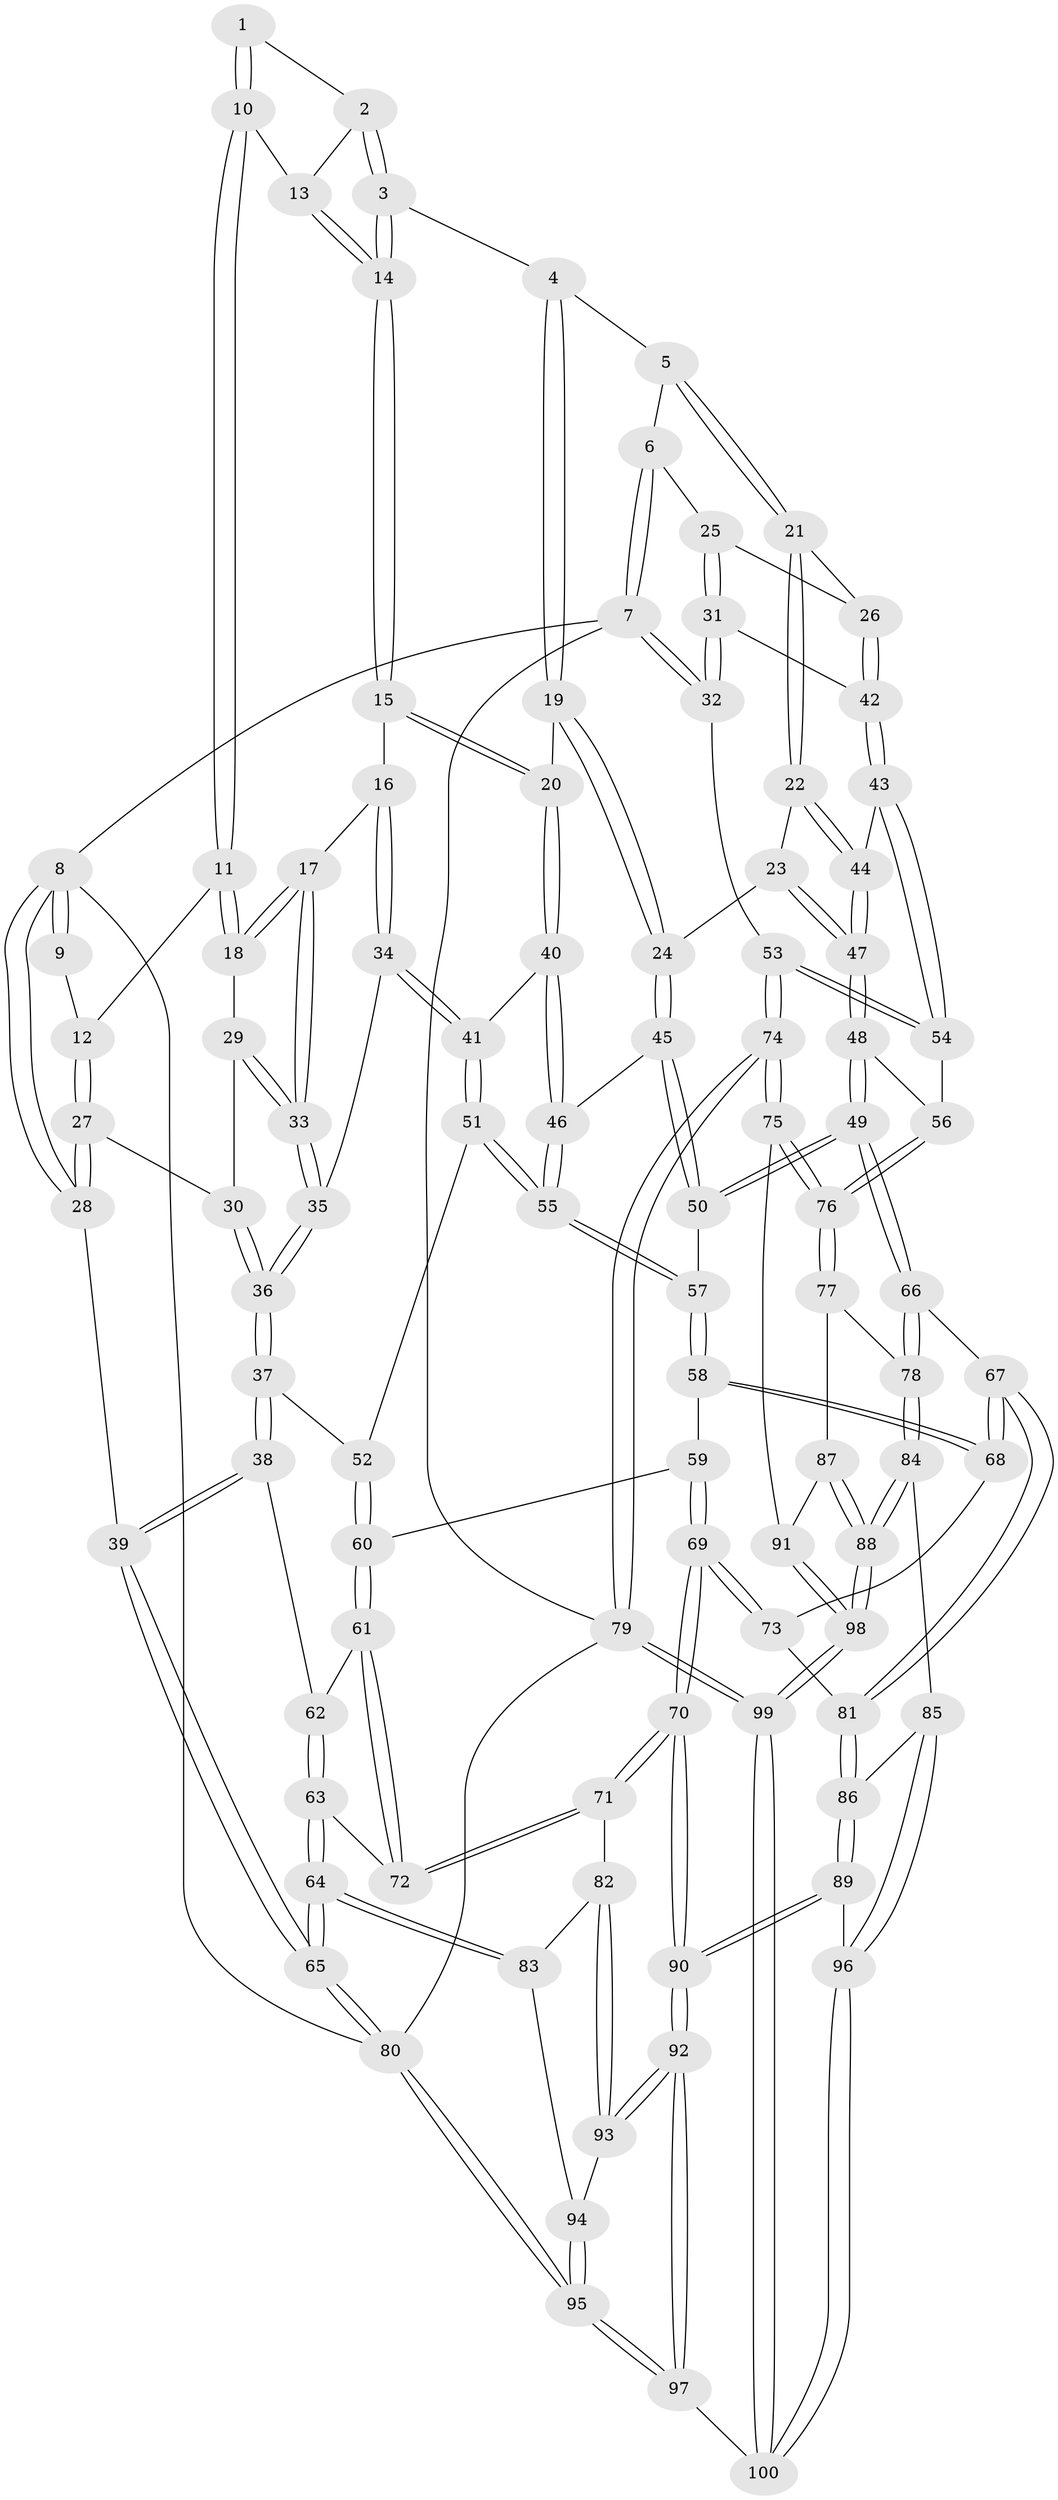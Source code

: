 // Generated by graph-tools (version 1.1) at 2025/17/03/09/25 04:17:03]
// undirected, 100 vertices, 247 edges
graph export_dot {
graph [start="1"]
  node [color=gray90,style=filled];
  1 [pos="+0.24607655127179587+0"];
  2 [pos="+0.477348248106345+0"];
  3 [pos="+0.5861021069514285+0"];
  4 [pos="+0.6249345094889193+0"];
  5 [pos="+0.6997368983861727+0"];
  6 [pos="+0.7267224463775148+0"];
  7 [pos="+1+0"];
  8 [pos="+0+0"];
  9 [pos="+0.10268324834957945+0"];
  10 [pos="+0.27620883941585617+0.11135760834366458"];
  11 [pos="+0.1911188906343776+0.14251830937479373"];
  12 [pos="+0.1620514870789253+0.13224526870004658"];
  13 [pos="+0.30962777369100786+0.11696243995757517"];
  14 [pos="+0.35354225261144046+0.1687236594802187"];
  15 [pos="+0.37446914564504635+0.23813398769415733"];
  16 [pos="+0.3050270580488469+0.24974506756341122"];
  17 [pos="+0.3037412962890457+0.24964247640791415"];
  18 [pos="+0.1923931465872365+0.14476299512615196"];
  19 [pos="+0.4954156932545686+0.26061778394812074"];
  20 [pos="+0.43209798467192956+0.27181923497677096"];
  21 [pos="+0.744243860002471+0.271947188135579"];
  22 [pos="+0.7241947502450892+0.29933539830398964"];
  23 [pos="+0.6824244810878007+0.322140018166504"];
  24 [pos="+0.5651035916720493+0.3214919219073015"];
  25 [pos="+0.9252585248197459+0.218215303968058"];
  26 [pos="+0.8594372308311773+0.2745557171866815"];
  27 [pos="+0.08336122511146629+0.18638187500201064"];
  28 [pos="+0+0.08997189371895203"];
  29 [pos="+0.20643276814405734+0.2751244736485223"];
  30 [pos="+0.10461341896532085+0.2666729119284398"];
  31 [pos="+1+0.2270663911592824"];
  32 [pos="+1+0.18869999796473905"];
  33 [pos="+0.22238887655471426+0.288399393026147"];
  34 [pos="+0.2737486656088144+0.3890836392568996"];
  35 [pos="+0.213802828398881+0.3636026458507691"];
  36 [pos="+0.07175838429898146+0.420040389770867"];
  37 [pos="+0.01732187660511582+0.48480423127550093"];
  38 [pos="+0+0.5086660318693207"];
  39 [pos="+0+0.5187919825408805"];
  40 [pos="+0.3655763245513946+0.4064384280992568"];
  41 [pos="+0.317310068095234+0.4231901704402029"];
  42 [pos="+0.9128194288514765+0.3839512255954341"];
  43 [pos="+0.905790065317382+0.4539120605004668"];
  44 [pos="+0.8137714182773563+0.42008605941874283"];
  45 [pos="+0.5355303306288641+0.49666714420959696"];
  46 [pos="+0.42863685559299863+0.46573448956532854"];
  47 [pos="+0.6968467431159974+0.5048691164838065"];
  48 [pos="+0.6572804570863932+0.6349731185274946"];
  49 [pos="+0.6353419441347508+0.6413058627750157"];
  50 [pos="+0.597438890602672+0.6179634341974858"];
  51 [pos="+0.2902614010845571+0.4811124152846076"];
  52 [pos="+0.09578799052440841+0.5110225888982819"];
  53 [pos="+1+0.5909409776611878"];
  54 [pos="+0.9668181526367713+0.5712281415569493"];
  55 [pos="+0.33554223957819873+0.6358433152462368"];
  56 [pos="+0.8119032934715277+0.656234555841476"];
  57 [pos="+0.33592895751320395+0.6457434218585075"];
  58 [pos="+0.31790835284382446+0.6659159931631232"];
  59 [pos="+0.29668800783441035+0.6745470338595045"];
  60 [pos="+0.28752095474676614+0.6756390657179181"];
  61 [pos="+0.237048402017273+0.7110483171098613"];
  62 [pos="+0.06944076191282657+0.6456572970845236"];
  63 [pos="+0.12528396390663804+0.7908445142705365"];
  64 [pos="+0+0.8413957357930237"];
  65 [pos="+0+0.8442140911403676"];
  66 [pos="+0.5984748614625842+0.7670005237463334"];
  67 [pos="+0.5708004451331868+0.7833440500833728"];
  68 [pos="+0.38288178478708956+0.7532868571913808"];
  69 [pos="+0.31488412287975975+0.9198031674591339"];
  70 [pos="+0.2787008959865613+0.9890070690780028"];
  71 [pos="+0.16457822052972335+0.8007667899776576"];
  72 [pos="+0.16442463645764538+0.800286345669101"];
  73 [pos="+0.3982012154076105+0.841730967181818"];
  74 [pos="+1+1"];
  75 [pos="+0.8691832639268259+0.862028159901844"];
  76 [pos="+0.8559053548618012+0.8317222810075658"];
  77 [pos="+0.6604675189426037+0.8435020998232923"];
  78 [pos="+0.6181904014441184+0.8056607548165315"];
  79 [pos="+1+1"];
  80 [pos="+0+1"];
  81 [pos="+0.4993089352687534+0.8519070357480987"];
  82 [pos="+0.09464510427561285+0.9066527751083899"];
  83 [pos="+0.0617328652884988+0.9049828280633033"];
  84 [pos="+0.5968289628485274+0.9495246353107877"];
  85 [pos="+0.5028882098687308+0.9250353998510932"];
  86 [pos="+0.4912408574433702+0.907849131642483"];
  87 [pos="+0.6833024709151269+0.8752207425567284"];
  88 [pos="+0.6515797021702296+1"];
  89 [pos="+0.43930526986628127+0.9416157442718965"];
  90 [pos="+0.2787562953335104+0.9953377453008443"];
  91 [pos="+0.7790009715607705+0.9230858654452565"];
  92 [pos="+0.27390201399310093+1"];
  93 [pos="+0.12443130878255361+0.9401271437163974"];
  94 [pos="+0.08085807272189033+0.9570201477271991"];
  95 [pos="+0+1"];
  96 [pos="+0.5257463509077166+1"];
  97 [pos="+0.26397876066944703+1"];
  98 [pos="+0.6671647561843953+1"];
  99 [pos="+0.6664960422652552+1"];
  100 [pos="+0.5793246677800562+1"];
  1 -- 2;
  1 -- 10;
  1 -- 10;
  2 -- 3;
  2 -- 3;
  2 -- 13;
  3 -- 4;
  3 -- 14;
  3 -- 14;
  4 -- 5;
  4 -- 19;
  4 -- 19;
  5 -- 6;
  5 -- 21;
  5 -- 21;
  6 -- 7;
  6 -- 7;
  6 -- 25;
  7 -- 8;
  7 -- 32;
  7 -- 32;
  7 -- 79;
  8 -- 9;
  8 -- 9;
  8 -- 28;
  8 -- 28;
  8 -- 80;
  9 -- 12;
  10 -- 11;
  10 -- 11;
  10 -- 13;
  11 -- 12;
  11 -- 18;
  11 -- 18;
  12 -- 27;
  12 -- 27;
  13 -- 14;
  13 -- 14;
  14 -- 15;
  14 -- 15;
  15 -- 16;
  15 -- 20;
  15 -- 20;
  16 -- 17;
  16 -- 34;
  16 -- 34;
  17 -- 18;
  17 -- 18;
  17 -- 33;
  17 -- 33;
  18 -- 29;
  19 -- 20;
  19 -- 24;
  19 -- 24;
  20 -- 40;
  20 -- 40;
  21 -- 22;
  21 -- 22;
  21 -- 26;
  22 -- 23;
  22 -- 44;
  22 -- 44;
  23 -- 24;
  23 -- 47;
  23 -- 47;
  24 -- 45;
  24 -- 45;
  25 -- 26;
  25 -- 31;
  25 -- 31;
  26 -- 42;
  26 -- 42;
  27 -- 28;
  27 -- 28;
  27 -- 30;
  28 -- 39;
  29 -- 30;
  29 -- 33;
  29 -- 33;
  30 -- 36;
  30 -- 36;
  31 -- 32;
  31 -- 32;
  31 -- 42;
  32 -- 53;
  33 -- 35;
  33 -- 35;
  34 -- 35;
  34 -- 41;
  34 -- 41;
  35 -- 36;
  35 -- 36;
  36 -- 37;
  36 -- 37;
  37 -- 38;
  37 -- 38;
  37 -- 52;
  38 -- 39;
  38 -- 39;
  38 -- 62;
  39 -- 65;
  39 -- 65;
  40 -- 41;
  40 -- 46;
  40 -- 46;
  41 -- 51;
  41 -- 51;
  42 -- 43;
  42 -- 43;
  43 -- 44;
  43 -- 54;
  43 -- 54;
  44 -- 47;
  44 -- 47;
  45 -- 46;
  45 -- 50;
  45 -- 50;
  46 -- 55;
  46 -- 55;
  47 -- 48;
  47 -- 48;
  48 -- 49;
  48 -- 49;
  48 -- 56;
  49 -- 50;
  49 -- 50;
  49 -- 66;
  49 -- 66;
  50 -- 57;
  51 -- 52;
  51 -- 55;
  51 -- 55;
  52 -- 60;
  52 -- 60;
  53 -- 54;
  53 -- 54;
  53 -- 74;
  53 -- 74;
  54 -- 56;
  55 -- 57;
  55 -- 57;
  56 -- 76;
  56 -- 76;
  57 -- 58;
  57 -- 58;
  58 -- 59;
  58 -- 68;
  58 -- 68;
  59 -- 60;
  59 -- 69;
  59 -- 69;
  60 -- 61;
  60 -- 61;
  61 -- 62;
  61 -- 72;
  61 -- 72;
  62 -- 63;
  62 -- 63;
  63 -- 64;
  63 -- 64;
  63 -- 72;
  64 -- 65;
  64 -- 65;
  64 -- 83;
  64 -- 83;
  65 -- 80;
  65 -- 80;
  66 -- 67;
  66 -- 78;
  66 -- 78;
  67 -- 68;
  67 -- 68;
  67 -- 81;
  67 -- 81;
  68 -- 73;
  69 -- 70;
  69 -- 70;
  69 -- 73;
  69 -- 73;
  70 -- 71;
  70 -- 71;
  70 -- 90;
  70 -- 90;
  71 -- 72;
  71 -- 72;
  71 -- 82;
  73 -- 81;
  74 -- 75;
  74 -- 75;
  74 -- 79;
  74 -- 79;
  75 -- 76;
  75 -- 76;
  75 -- 91;
  76 -- 77;
  76 -- 77;
  77 -- 78;
  77 -- 87;
  78 -- 84;
  78 -- 84;
  79 -- 99;
  79 -- 99;
  79 -- 80;
  80 -- 95;
  80 -- 95;
  81 -- 86;
  81 -- 86;
  82 -- 83;
  82 -- 93;
  82 -- 93;
  83 -- 94;
  84 -- 85;
  84 -- 88;
  84 -- 88;
  85 -- 86;
  85 -- 96;
  85 -- 96;
  86 -- 89;
  86 -- 89;
  87 -- 88;
  87 -- 88;
  87 -- 91;
  88 -- 98;
  88 -- 98;
  89 -- 90;
  89 -- 90;
  89 -- 96;
  90 -- 92;
  90 -- 92;
  91 -- 98;
  91 -- 98;
  92 -- 93;
  92 -- 93;
  92 -- 97;
  92 -- 97;
  93 -- 94;
  94 -- 95;
  94 -- 95;
  95 -- 97;
  95 -- 97;
  96 -- 100;
  96 -- 100;
  97 -- 100;
  98 -- 99;
  98 -- 99;
  99 -- 100;
  99 -- 100;
}
